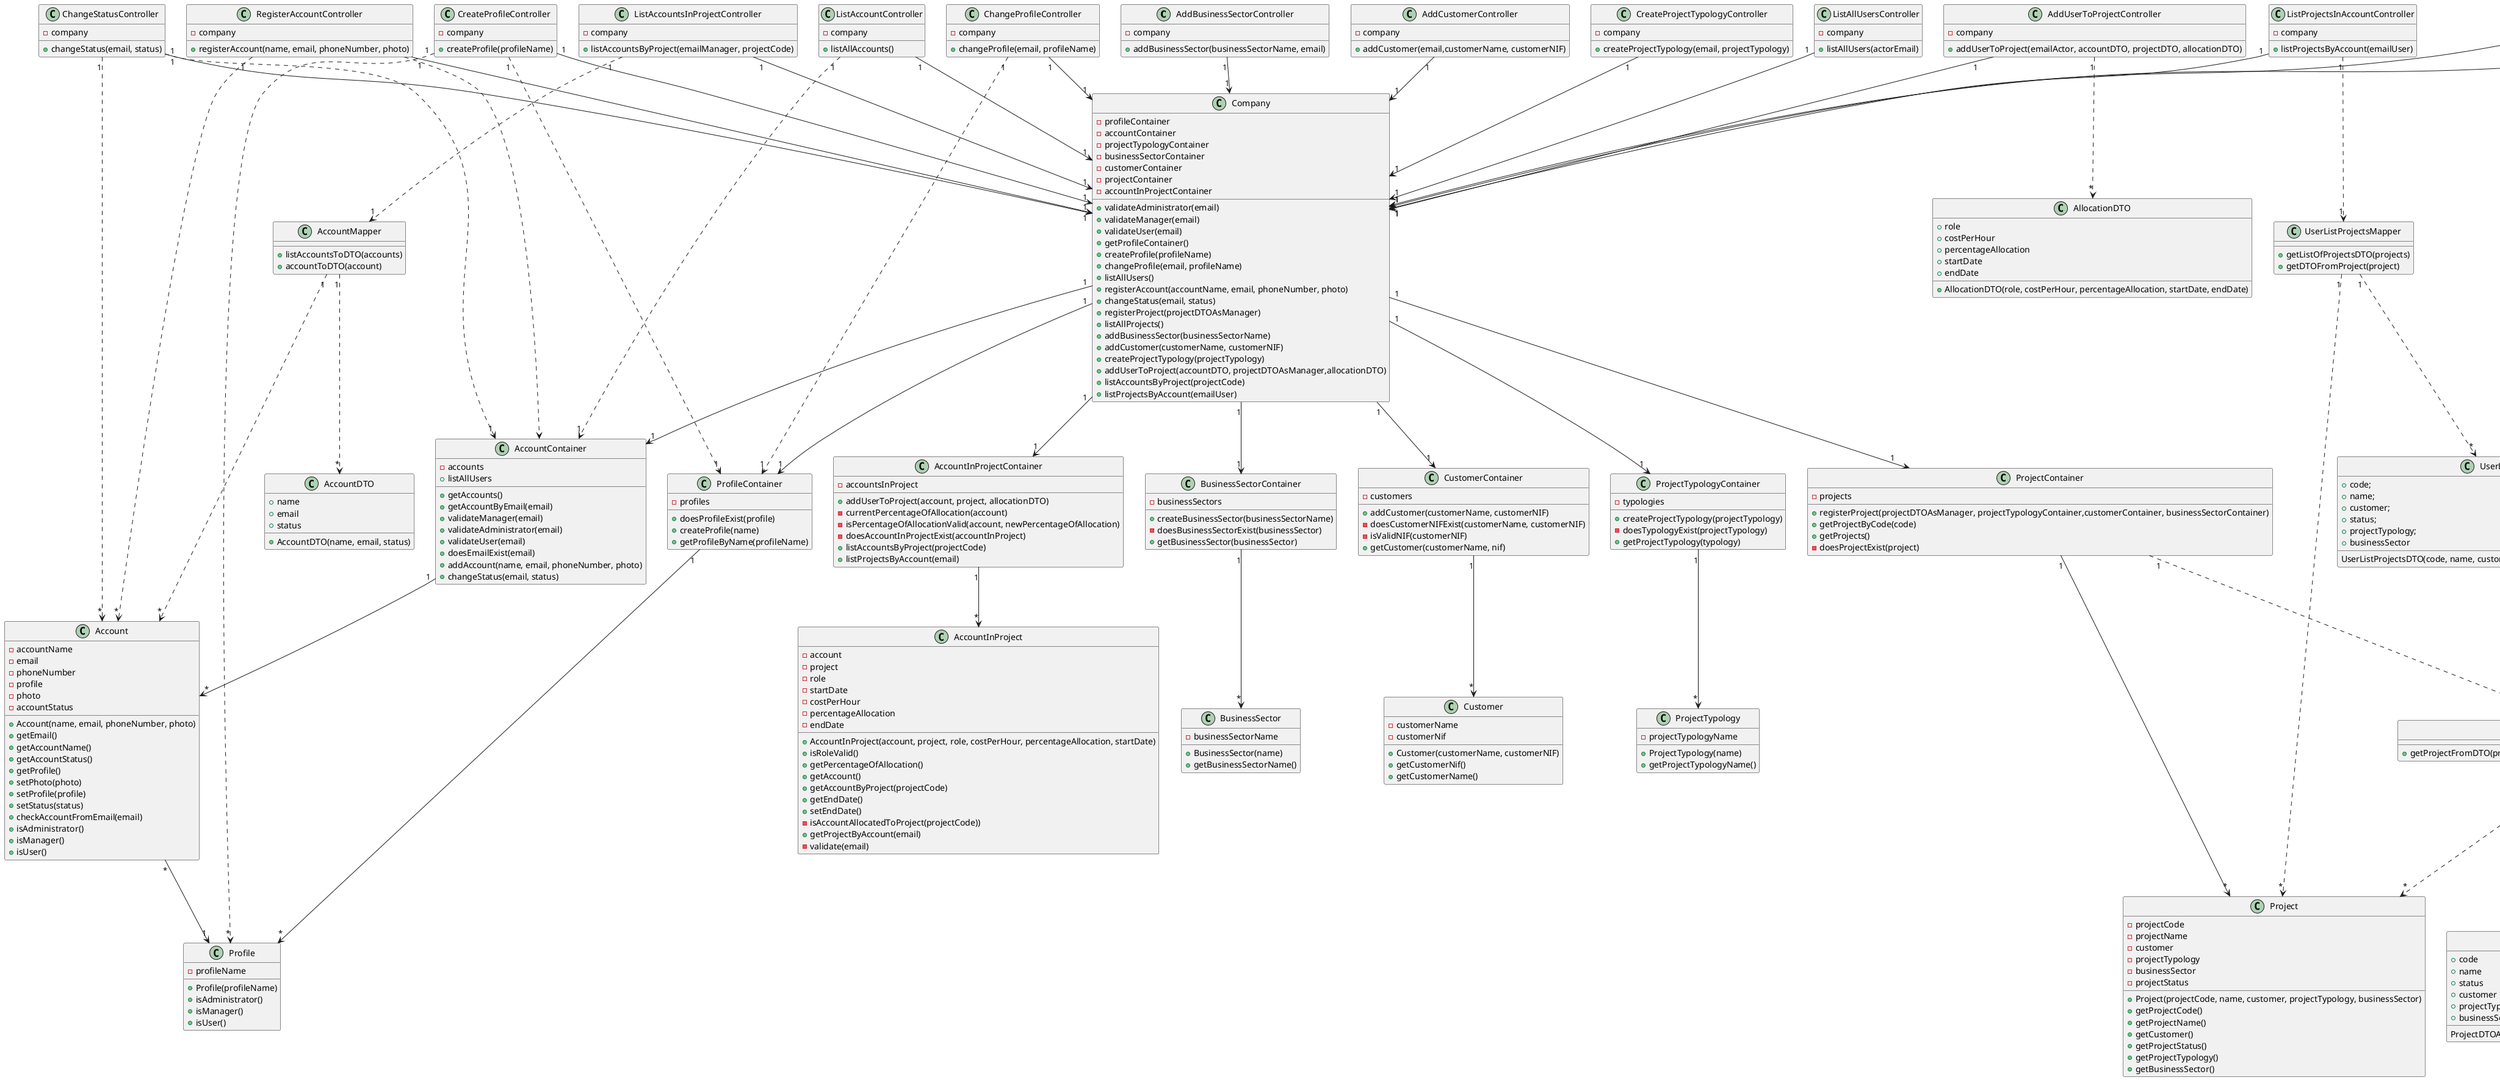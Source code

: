 @startuml
class AddBusinessSectorController {
-company
+addBusinessSector(businessSectorName, email)
}

class AddCustomerController {
-company
+addCustomer(email,customerName, customerNIF)
}

class AddUserToProjectController {
-company
+addUserToProject(emailActor, accountDTO, projectDTO, allocationDTO)
}

class ChangeProfileController {
-company
+changeProfile(email, profileName)
}

class ChangeStatusController {
-company
+changeStatus(email, status)
}

class CreateProfileController {
-company
+createProfile(profileName)
}

class CreateProjectTypologyController {
- company
+createProjectTypology(email, projectTypology)
}

class GetListOfProjectsController {
-company
+getListOfProjects(email)
}

class ListAccountController {
-company
+listAllAccounts()
}

class ListAccountsInProjectController {
-company
+listAccountsByProject(emailManager, projectCode)
}

class ListAllUsersController {
-company
+listAllUsers(actorEmail)
}

class ListProjectsInAccountController {
- company
+ listProjectsByAccount(emailUser)
}

class RegisterAccountController {
-company
+registerAccount(name, email, phoneNumber, photo)
}

class RegisterProjectController {
- company
+ registerProject(dto, email)
}


class Company {
-profileContainer
-accountContainer
-projectTypologyContainer
-businessSectorContainer
-customerContainer
-projectContainer
-accountInProjectContainer
+validateAdministrator(email)
+validateManager(email)
+validateUser(email)
+getProfileContainer()
+createProfile(profileName)
+changeProfile(email, profileName)
+listAllUsers()
+registerAccount(accountName, email, phoneNumber, photo)
+changeStatus(email, status)
+registerProject(projectDTOAsManager)
+listAllProjects()
+addBusinessSector(businessSectorName)
+addCustomer(customerName, customerNIF)
+createProjectTypology(projectTypology)
+addUserToProject(accountDTO, projectDTOAsManager,allocationDTO)
+listAccountsByProject(projectCode)
+listProjectsByAccount(emailUser)
}


class AccountContainer {
-accounts
+getAccounts()
+getAccountByEmail(email)
+validateManager(email)
+validateAdministrator(email)
+validateUser(email)
+doesEmailExist(email)
+addAccount(name, email, phoneNumber, photo)
+changeStatus(email, status)
+listAllUsers
}

class AccountInProjectContainer {
-accountsInProject
+addUserToProject(account, project, allocationDTO)
-currentPercentageOfAllocation(account)
-isPercentageOfAllocationValid(account, newPercentageOfAllocation)
-doesAccountInProjectExist(accountInProject)
+listAccountsByProject(projectCode)
+listProjectsByAccount(email)
}

class BusinessSectorContainer {
-businessSectors
+createBusinessSector(businessSectorName)
-doesBusinessSectorExist(businessSector)
+getBusinessSector(businessSector)
}

class CustomerContainer {
-customers
+addCustomer(customerName, customerNIF)
-doesCustomerNIFExist(customerName, customerNIF)
-isValidNIF(customerNIF)
+getCustomer(customerName, nif)
}

class ProfileContainer {
-profiles
+doesProfileExist(profile)
+createProfile(name)
+getProfileByName(profileName)
}

class ProjectContainer {
-projects
+registerProject(projectDTOAsManager, projectTypologyContainer,customerContainer, businessSectorContainer)
+getProjectByCode(code)
+getProjects()
-doesProjectExist(project)
}

class ProjectTypologyContainer {
-typologies
+createProjectTypology(projectTypology)
-doesTypologyExist(projectTypology)
+getProjectTypology(typology)
}


class Account {
-accountName
-email
-phoneNumber
-profile
-photo
-accountStatus
+Account(name, email, phoneNumber, photo)
+getEmail()
+getAccountName()
+getAccountStatus()
+getProfile()
+setPhoto(photo)
+setProfile(profile)
+setStatus(status)
+checkAccountFromEmail(email)
+isAdministrator()
+isManager()
+isUser()
}

class AccountInProject {
-account
-project
-role
-startDate
-costPerHour
-percentageAllocation
-endDate
+AccountInProject(account, project, role, costPerHour, percentageAllocation, startDate)
+isRoleValid()
+getPercentageOfAllocation()
+getAccount()
+getAccountByProject(projectCode)
+getEndDate()
+setEndDate()
-isAccountAllocatedToProject(projectCode))
+getProjectByAccount(email)
-validate(email)
}

class BusinessSector {
-businessSectorName
+BusinessSector(name)
+getBusinessSectorName()
}

class Customer {
-customerName
-customerNif
+Customer(customerName, customerNIF)
+getCustomerNif()
+getCustomerName()
}

class Profile {
-profileName
+Profile(profileName)
+isAdministrator()
+isManager()
+isUser()
}

class Project {
-projectCode
-projectName
-customer
-projectTypology
-businessSector
-projectStatus
+Project(projectCode, name, customer, projectTypology, businessSector)
+getProjectCode()
+getProjectName()
+getCustomer()
+getProjectStatus()
+getProjectTypology()
+getBusinessSector()
}

class ProjectTypology {
-projectTypologyName
+ProjectTypology(name)
+getProjectTypologyName()
}

class AccountMapper {
+listAccountsToDTO(accounts)
+accountToDTO(account)
}

class ManagerListProjectsMapper {
+getListOfProjectsDTO(projects)
-getDTOFromProject(project)
}

class ProjectMapper {
+ getProjectFromDTO(projectDTO, projectTypologyContainer, customerContainer, businessSectorContainer)

}

class UserListProjectsMapper {
+getListOfProjectsDTO(projects)
+getDTOFromProject(project)
}

class AccountDTO {
+name
+email
+status
+AccountDTO(name, email, status)
}

class AllocationDTO {
+role
+costPerHour
+percentageAllocation
+startDate
+endDate
+AllocationDTO(role, costPerHour, percentageAllocation, startDate, endDate)
}

class ManagerListProjectsDTO {
+code
+name
+customer
+status
+projectTypology
+businessSector
ManagerListProjectsDTO(code, name, customer, status, projectTypology, businessSector)
}

class ProjectDTOAsManager {
+ code
+ name
+ status
+ customer
+ projectTypology
+ businessSector
ProjectDTOAsManager(code, name, customerName, customerNif, projectTypology, businessSector)
}

class UserListProjectsDTO {
+code;
+name;
+customer;
+status;
+projectTypology;
+businessSector
UserListProjectsDTO(code, name, customer, status, projectTypology, businessSector)
}

CreateProfileController "1" -->  "1"Company
CreateProfileController "1" ..> "1" ProfileContainer
CreateProfileController "1" ..> "*" Profile
Company "1" --> "1" ProfileContainer
ProfileContainer "1" --> "*" Profile

RegisterAccountController "1" --> "1" Company
RegisterAccountController "1" ..> "*" Account
RegisterAccountController ..> AccountContainer
Company "1"-->"1" AccountContainer
AccountContainer "1"-->"*" Account

ChangeProfileController "1" --> "1" Company
ChangeProfileController "1" ..> "1" ProfileContainer

ListAccountController "1" --> "1" Company
ListAccountController "1" ..> "1" AccountContainer

ChangeStatusController "1" --> "1" Company
ChangeStatusController "1" ..> "1" AccountContainer
ChangeStatusController "1" ..> "*" Account

Account "*" --> "1" Profile

CreateProjectTypologyController "1"-->"1" Company
Company "1"-->"1" ProjectTypologyContainer
ProjectTypologyContainer "1"-->"*" ProjectTypology

AddBusinessSectorController "1"-->"1" Company
Company "1"-->"1"  BusinessSectorContainer
BusinessSectorContainer "1"-->"*"  BusinessSector

AddCustomerController "1"-->"1" Company
Company "1"-->"1" CustomerContainer
CustomerContainer "1"-->"*" Customer

RegisterProjectController "1"-->"1" Company
Company "1"-->"1" ProjectContainer
ProjectMapper "1" ..> "*" ProjectDTOAsManager
ProjectContainer "1" ..> "1" ProjectMapper
RegisterProjectController "1" ..> "1" ProjectMapper
ProjectMapper "1" ..> "*" Project
ProjectContainer "1" --> "*" Project

AddUserToProjectController "1"-->"1" Company
Company "1"-->"1" AccountInProjectContainer
AccountInProjectContainer "1"--> "*" AccountInProject

ListAccountsInProjectController "1" --> "1" Company
ListAccountsInProjectController "1" ..> "1" AccountMapper
AccountMapper "1" ..> "*" AccountDTO
AccountMapper "1" ..> "*" Account

GetListOfProjectsController "1"-->"1" Company
GetListOfProjectsController "1" ..> "1" ManagerListProjectsMapper
ManagerListProjectsMapper "1" ..> "*" ManagerListProjectsDTO

UserListProjectsMapper "1" ..> "*" Project
ListProjectsInAccountController "1" --> "1" Company
ListProjectsInAccountController "1" ..> "1" "UserListProjectsMapper"
UserListProjectsMapper "1" ..> "*" UserListProjectsDTO

ListAllUsersController "1" --> "1" Company
AddUserToProjectController "1" ..> "*" AllocationDTO
@enduml